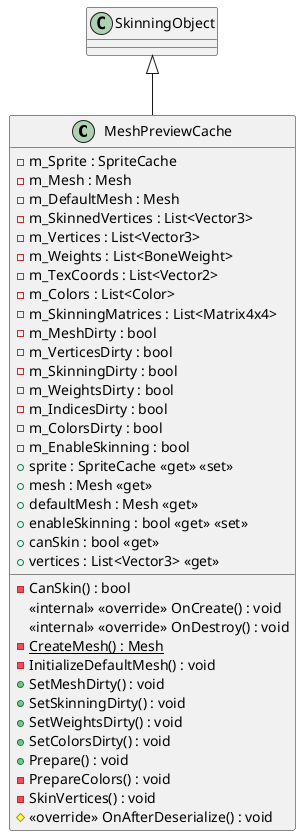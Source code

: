 @startuml
class MeshPreviewCache {
    - m_Sprite : SpriteCache
    - m_Mesh : Mesh
    - m_DefaultMesh : Mesh
    - m_SkinnedVertices : List<Vector3>
    - m_Vertices : List<Vector3>
    - m_Weights : List<BoneWeight>
    - m_TexCoords : List<Vector2>
    - m_Colors : List<Color>
    - m_SkinningMatrices : List<Matrix4x4>
    - m_MeshDirty : bool
    - m_VerticesDirty : bool
    - m_SkinningDirty : bool
    - m_WeightsDirty : bool
    - m_IndicesDirty : bool
    - m_ColorsDirty : bool
    - m_EnableSkinning : bool
    + sprite : SpriteCache <<get>> <<set>>
    + mesh : Mesh <<get>>
    + defaultMesh : Mesh <<get>>
    + enableSkinning : bool <<get>> <<set>>
    + canSkin : bool <<get>>
    + vertices : List<Vector3> <<get>>
    - CanSkin() : bool
    <<internal>> <<override>> OnCreate() : void
    <<internal>> <<override>> OnDestroy() : void
    {static} - CreateMesh() : Mesh
    - InitializeDefaultMesh() : void
    + SetMeshDirty() : void
    + SetSkinningDirty() : void
    + SetWeightsDirty() : void
    + SetColorsDirty() : void
    + Prepare() : void
    - PrepareColors() : void
    - SkinVertices() : void
    # <<override>> OnAfterDeserialize() : void
}
SkinningObject <|-- MeshPreviewCache
@enduml
